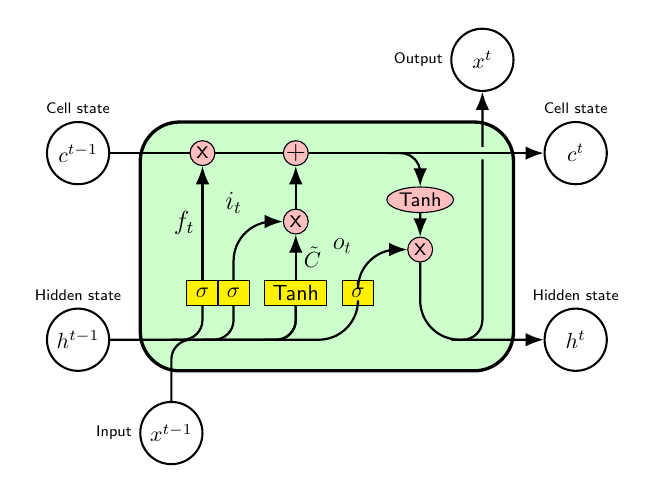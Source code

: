 \begin{tikzpicture}[
    % GLOBAL CFG
    font=\sf \scriptsize,
    >=LaTeX,
    scale = 0.79,
    every node/.style={scale=0.79},
    % Styles
    cell/.style={% For the main box
        rectangle, 
        rounded corners=5mm, 
        draw,
        very thick,
        },
    operator/.style={%For operators like +  and  x
        circle,
        draw,
        inner sep=-0.5pt,
        minimum height =.4cm,
        },
    function/.style={%For functions
        ellipse,
        draw,
        inner sep=1pt
        },
    ct/.style={% For external inputs and outputs
        circle,
        draw,
        line width = .75pt,
        minimum width=1cm,
        inner sep=1pt,
        },
    gt/.style={% For internal inputs
        rectangle,
        draw,
        minimum width=5mm,
        minimum height=4mm,
        inner sep=1pt
        },
    mylabel/.style={% something new that I have learned
        font=\scriptsize\sffamily
        },
    ArrowC1/.style={% Arrows with rounded corners
        rounded corners=.25cm,
        thick,
        },
    ArrowC2/.style={% Arrows with big rounded corners
        rounded corners=.5cm,
        thick,
        },
    ]

%Start drawing the thing...    
    % Draw the cell: 
    \node [cell, minimum height =4cm, minimum width=6cm, fill = green!20] at (0,0){} ; % opacity=0.2

    % Draw inputs named ibox#
    \node [gt, fill = yellow] (ibox1) at (-2,-0.75) {\normalsize $\sigma$};
    \node [gt, fill = yellow] (ibox2) at (-1.5,-0.75) {\normalsize $\sigma$};
    \node [gt, minimum width=1cm, fill = yellow] (ibox3) at (-0.5,-0.75) {\normalsize Tanh};
    \node [gt, fill = yellow] (ibox4) at (0.5,-0.75) {\normalsize $\sigma$};

    % Draw opérators   named mux# , add# and func# 
    % $\times$ istenfor x?
    \node [operator, fill = pink] (mux1) at (-2,1.5) {\large x};
    \node [operator, fill = pink] (add1) at (-0.5,1.5) {\large +};
    \node [operator, fill = pink] (mux2) at (-0.5,0.4) {\large x}; %  (-0.5,0)
    \node [operator, fill = pink] (mux3) at (1.5,-0.05) {\large x};
    \node [function, fill = pink] (func1) at (1.5,0.75) {\small Tanh};

    % Draw External inputs? named as basis c,h,x
    %\node[ct, label={[mylabel]Cell state}] (c) at (-4,1.5) {\empt{c}{t-1}};
    %\node[ct, label={[mylabel]Hidden state}, fill = purple, opacity =0.3] (h) at (-4,-1.5) {\empt{h}{t-1}};
    %\node[ct, label={[mylabel]left:Input}, fill = blue, opacity =0.3] (x) at (-2.5,-3) {\empt{x}{t}};
    
    % Removed labels , fill = purple, opacity =0.3
    \node[ct, label={[mylabel]Cell state}] (c) at (-4,1.5) {\normalsize $c^{t-1}$};
    \node[ct, label={[mylabel]Hidden state}] (h) at (-4,-1.5) {\normalsize $h^{t-1}$};
    %\node[ct, label={[mylabel]left:Output}] (x) at (-2.5,-3) {\normalsize $x^{t}$};
    \node[ct, label={[mylabel]left:Input}, opacity = 1.0] (x) at (-2.5,-3) {\normalsize $x^{t-1}$};

    % Draw External outputs? named as basis c2,h2,x2
    \node[ct, label={[mylabel]Cell state}] (c2) at (4,1.5) {\normalsize $c^{t}$};
    \node[ct, label={[mylabel]Hidden state}] (h2) at (4,-1.5) {\normalsize $h^{t}$};
    \node[ct, label={[mylabel]left:Output}] (x2) at (2.5,3) {\normalsize $x^{t}$};
    
    % Start connecting all.
    
    % Intersections and displacements are used. 
    % Drawing arrows    
    \draw [->, ArrowC1] (c) -- (mux1) -- (add1) -- (c2);

    % Inputs
    \draw [ArrowC2] (h) -| (ibox4) ;
    \draw [ArrowC1] (h -| ibox1)++(-0.5,0) -| (ibox1); 
    \draw [ArrowC1] (h -| ibox2)++(-0.5,0) -| (ibox2);
    \draw [ArrowC1] (h -| ibox3)++(-0.5,0) -| (ibox3);
    \draw [ArrowC1] (x) -- (x |- h)-| (ibox3);

    % Internal - possibility , rotate = 90
    \draw [->, ArrowC2] (ibox1) -- (mux1) node[midway, left] {\large $f_t$};
    \draw [->, ArrowC2] (ibox2) |- (mux2) node[midway, above] {\large $i_t$};
    \draw [->, ArrowC2] (ibox3) -- (mux2) node[midway, right] {\normalsize $\Tilde{C}$};
    \draw [->, ArrowC2] (ibox4) |- (mux3);
    \draw [->, ArrowC2] (mux2) -- (add1);
    \draw [->, ArrowC1] (add1 -| func1)++(-0.5,0) -| (func1)  ; % node[midway, above] {d};
    \draw [->, ArrowC2] (func1) -- (mux3) ;

    %Outputs
    \draw [->, ArrowC2] (mux3) |- (h2) ;
    \draw (c2 -| x2) ++(0,-0.1) coordinate (i1) node[midway, right] {\Large $o_t$};
    \draw [-, ArrowC1, opacity=1.0] (h2 -| x2)++(-0.5,0) -| (i1);
    \draw [->, ArrowC2] (i1)++(0,0.2) -- (x2) ;
\end{tikzpicture}